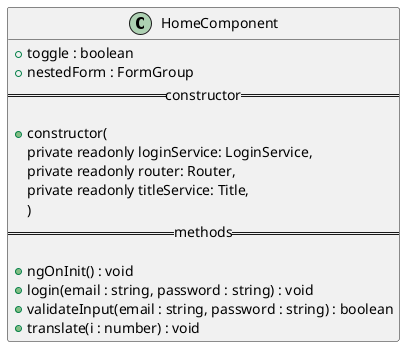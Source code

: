 @startuml HomeComponent diagram
class HomeComponent {
  + toggle : boolean
  + nestedForm : FormGroup
  ==constructor==

  + constructor(
    private readonly loginService: LoginService,
    private readonly router: Router,
    private readonly titleService: Title,
  )
  ==methods==

  + ngOnInit() : void
  + login(email : string, password : string) : void
  + validateInput(email : string, password : string) : boolean
  + translate(i : number) : void
}
@enduml
